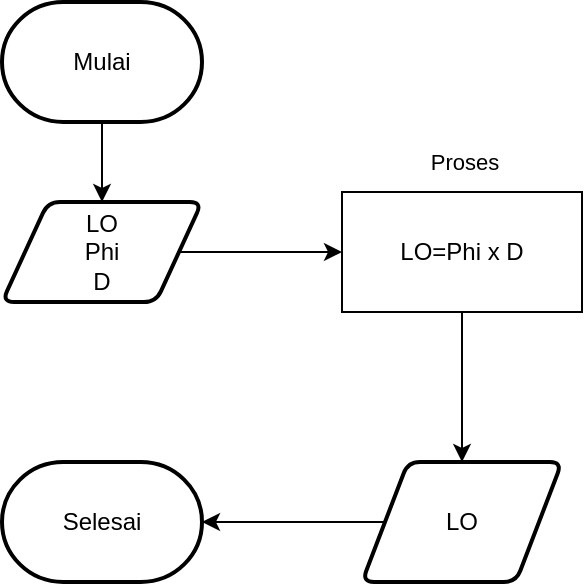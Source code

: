 <mxfile version="22.0.4" type="github">
  <diagram name="Page-1" id="f6aaik8X05vV7EQ3Ub1C">
    <mxGraphModel dx="880" dy="397" grid="1" gridSize="10" guides="1" tooltips="1" connect="1" arrows="1" fold="1" page="1" pageScale="1" pageWidth="850" pageHeight="1100" math="0" shadow="0">
      <root>
        <mxCell id="0" />
        <mxCell id="1" parent="0" />
        <mxCell id="EULTyK32P0nrAM1QbSWC-5" style="edgeStyle=orthogonalEdgeStyle;rounded=0;orthogonalLoop=1;jettySize=auto;html=1;exitX=0.5;exitY=1;exitDx=0;exitDy=0;exitPerimeter=0;entryX=0.5;entryY=0;entryDx=0;entryDy=0;" edge="1" parent="1" source="EULTyK32P0nrAM1QbSWC-1" target="EULTyK32P0nrAM1QbSWC-2">
          <mxGeometry relative="1" as="geometry" />
        </mxCell>
        <mxCell id="EULTyK32P0nrAM1QbSWC-1" value="Mulai" style="strokeWidth=2;html=1;shape=mxgraph.flowchart.terminator;whiteSpace=wrap;" vertex="1" parent="1">
          <mxGeometry x="370" y="190" width="100" height="60" as="geometry" />
        </mxCell>
        <mxCell id="EULTyK32P0nrAM1QbSWC-14" value="" style="edgeStyle=orthogonalEdgeStyle;rounded=0;orthogonalLoop=1;jettySize=auto;html=1;" edge="1" parent="1" source="EULTyK32P0nrAM1QbSWC-2" target="EULTyK32P0nrAM1QbSWC-11">
          <mxGeometry relative="1" as="geometry" />
        </mxCell>
        <mxCell id="EULTyK32P0nrAM1QbSWC-2" value="&lt;div&gt;LO&lt;/div&gt;&lt;div&gt;Phi&lt;/div&gt;&lt;div&gt;D&lt;br&gt;&lt;/div&gt;" style="shape=parallelogram;html=1;strokeWidth=2;perimeter=parallelogramPerimeter;whiteSpace=wrap;rounded=1;arcSize=12;size=0.23;" vertex="1" parent="1">
          <mxGeometry x="370" y="290" width="100" height="50" as="geometry" />
        </mxCell>
        <mxCell id="EULTyK32P0nrAM1QbSWC-13" value="" style="edgeStyle=orthogonalEdgeStyle;rounded=0;orthogonalLoop=1;jettySize=auto;html=1;" edge="1" parent="1" source="EULTyK32P0nrAM1QbSWC-11">
          <mxGeometry relative="1" as="geometry">
            <mxPoint x="600" y="420" as="targetPoint" />
          </mxGeometry>
        </mxCell>
        <mxCell id="EULTyK32P0nrAM1QbSWC-15" value="Proses" style="edgeLabel;html=1;align=center;verticalAlign=middle;resizable=0;points=[];" vertex="1" connectable="0" parent="EULTyK32P0nrAM1QbSWC-13">
          <mxGeometry x="0.013" y="5" relative="1" as="geometry">
            <mxPoint x="-5" y="-113" as="offset" />
          </mxGeometry>
        </mxCell>
        <mxCell id="EULTyK32P0nrAM1QbSWC-11" value="LO=Phi x D" style="rounded=0;whiteSpace=wrap;html=1;" vertex="1" parent="1">
          <mxGeometry x="540" y="285" width="120" height="60" as="geometry" />
        </mxCell>
        <mxCell id="EULTyK32P0nrAM1QbSWC-16" value="Selesai" style="strokeWidth=2;html=1;shape=mxgraph.flowchart.terminator;whiteSpace=wrap;" vertex="1" parent="1">
          <mxGeometry x="370" y="420" width="100" height="60" as="geometry" />
        </mxCell>
        <mxCell id="EULTyK32P0nrAM1QbSWC-18" value="" style="edgeStyle=orthogonalEdgeStyle;rounded=0;orthogonalLoop=1;jettySize=auto;html=1;" edge="1" parent="1" source="EULTyK32P0nrAM1QbSWC-17" target="EULTyK32P0nrAM1QbSWC-16">
          <mxGeometry relative="1" as="geometry" />
        </mxCell>
        <mxCell id="EULTyK32P0nrAM1QbSWC-17" value="LO" style="shape=parallelogram;html=1;strokeWidth=2;perimeter=parallelogramPerimeter;whiteSpace=wrap;rounded=1;arcSize=12;size=0.23;" vertex="1" parent="1">
          <mxGeometry x="550" y="420" width="100" height="60" as="geometry" />
        </mxCell>
      </root>
    </mxGraphModel>
  </diagram>
</mxfile>
